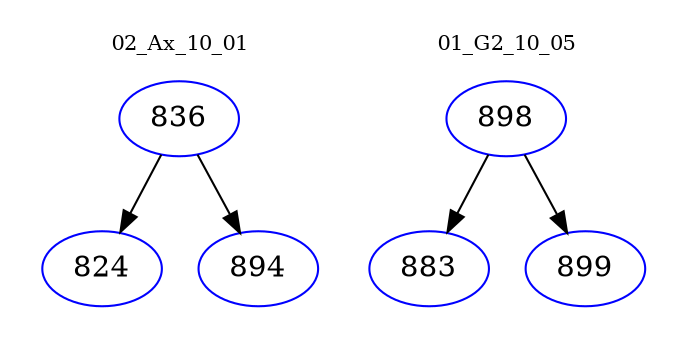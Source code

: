 digraph{
subgraph cluster_0 {
color = white
label = "02_Ax_10_01";
fontsize=10;
T0_836 [label="836", color="blue"]
T0_836 -> T0_824 [color="black"]
T0_824 [label="824", color="blue"]
T0_836 -> T0_894 [color="black"]
T0_894 [label="894", color="blue"]
}
subgraph cluster_1 {
color = white
label = "01_G2_10_05";
fontsize=10;
T1_898 [label="898", color="blue"]
T1_898 -> T1_883 [color="black"]
T1_883 [label="883", color="blue"]
T1_898 -> T1_899 [color="black"]
T1_899 [label="899", color="blue"]
}
}
